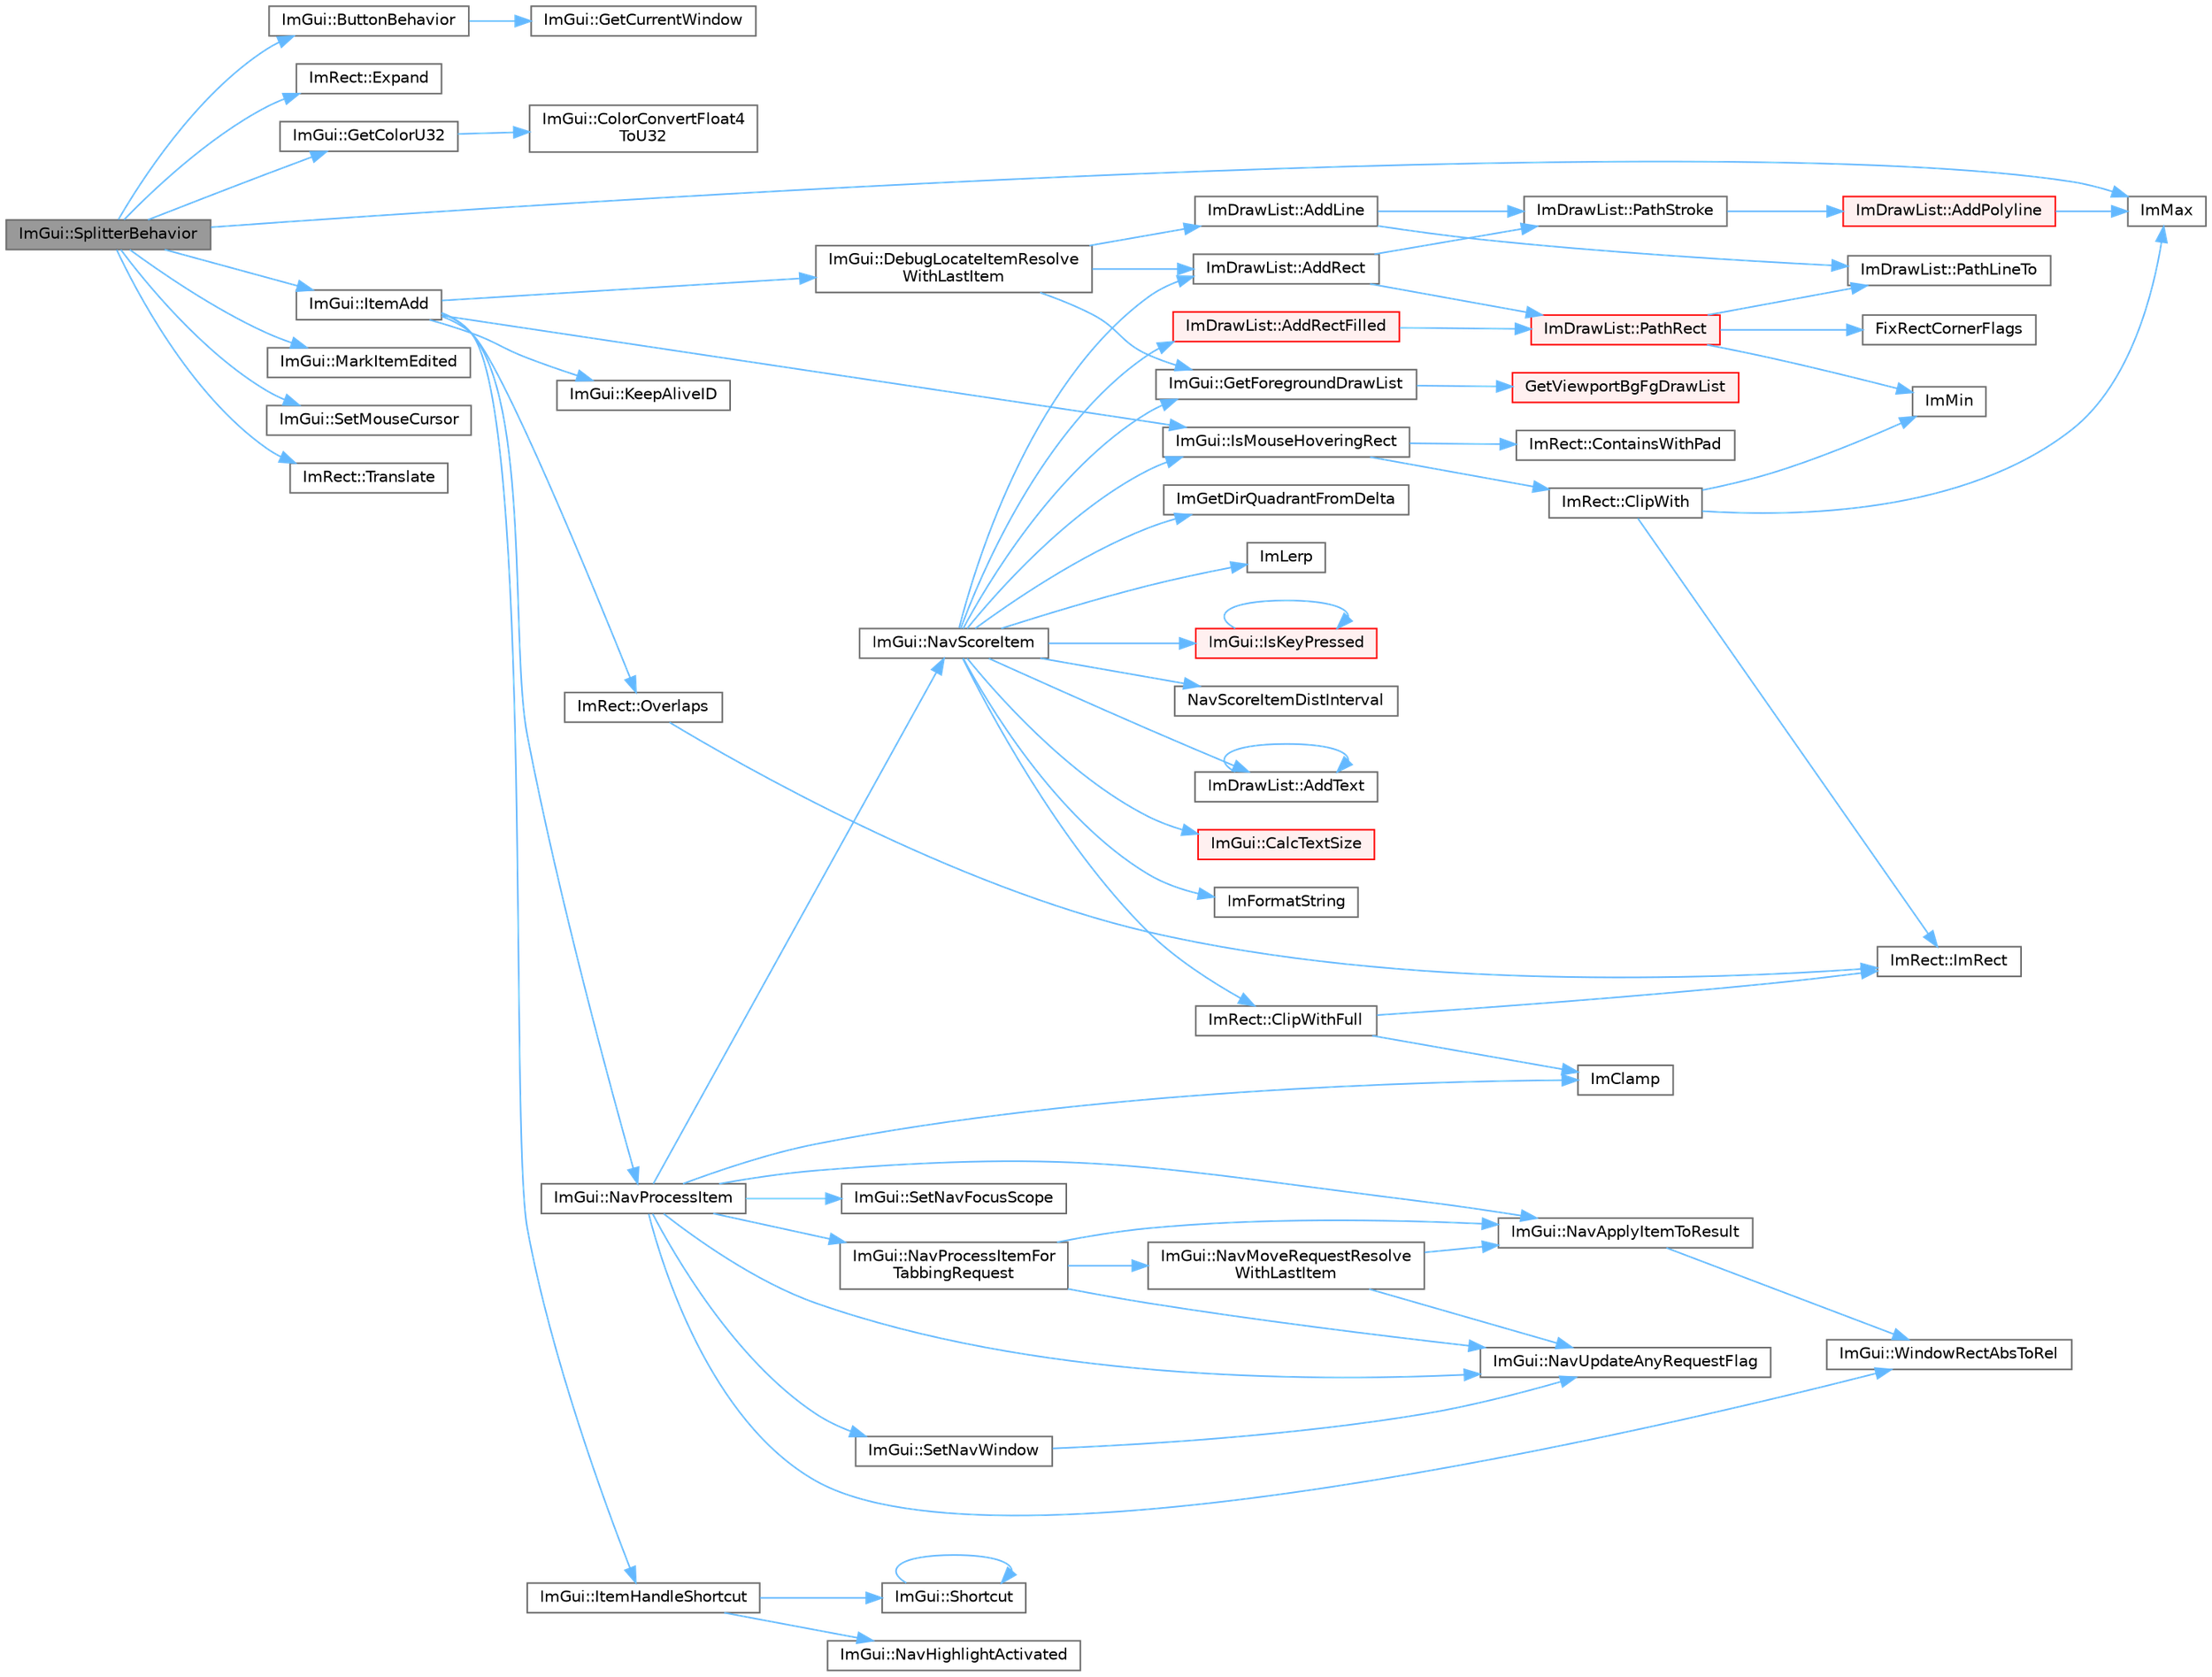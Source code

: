 digraph "ImGui::SplitterBehavior"
{
 // LATEX_PDF_SIZE
  bgcolor="transparent";
  edge [fontname=Helvetica,fontsize=10,labelfontname=Helvetica,labelfontsize=10];
  node [fontname=Helvetica,fontsize=10,shape=box,height=0.2,width=0.4];
  rankdir="LR";
  Node1 [id="Node000001",label="ImGui::SplitterBehavior",height=0.2,width=0.4,color="gray40", fillcolor="grey60", style="filled", fontcolor="black",tooltip=" "];
  Node1 -> Node2 [id="edge1_Node000001_Node000002",color="steelblue1",style="solid",tooltip=" "];
  Node2 [id="Node000002",label="ImGui::ButtonBehavior",height=0.2,width=0.4,color="grey40", fillcolor="white", style="filled",URL="$namespace_im_gui.html#a65a4f18b1bc8ce0f351687922089f374",tooltip=" "];
  Node2 -> Node3 [id="edge2_Node000002_Node000003",color="steelblue1",style="solid",tooltip=" "];
  Node3 [id="Node000003",label="ImGui::GetCurrentWindow",height=0.2,width=0.4,color="grey40", fillcolor="white", style="filled",URL="$namespace_im_gui.html#ac452417b5004ca16a814a72cff153526",tooltip=" "];
  Node1 -> Node4 [id="edge3_Node000001_Node000004",color="steelblue1",style="solid",tooltip=" "];
  Node4 [id="Node000004",label="ImRect::Expand",height=0.2,width=0.4,color="grey40", fillcolor="white", style="filled",URL="$struct_im_rect.html#af33a7424c3341d08acd69da30c27c753",tooltip=" "];
  Node1 -> Node5 [id="edge4_Node000001_Node000005",color="steelblue1",style="solid",tooltip=" "];
  Node5 [id="Node000005",label="ImGui::GetColorU32",height=0.2,width=0.4,color="grey40", fillcolor="white", style="filled",URL="$namespace_im_gui.html#a0de2d9bd347d9866511eb8d014e62556",tooltip=" "];
  Node5 -> Node6 [id="edge5_Node000005_Node000006",color="steelblue1",style="solid",tooltip=" "];
  Node6 [id="Node000006",label="ImGui::ColorConvertFloat4\lToU32",height=0.2,width=0.4,color="grey40", fillcolor="white", style="filled",URL="$namespace_im_gui.html#abe2691de0b1a71c774ab24cc91564a94",tooltip=" "];
  Node1 -> Node7 [id="edge6_Node000001_Node000007",color="steelblue1",style="solid",tooltip=" "];
  Node7 [id="Node000007",label="ImMax",height=0.2,width=0.4,color="grey40", fillcolor="white", style="filled",URL="$imgui__internal_8h.html#a7667efd95147d0422f140917c71a9226",tooltip=" "];
  Node1 -> Node8 [id="edge7_Node000001_Node000008",color="steelblue1",style="solid",tooltip=" "];
  Node8 [id="Node000008",label="ImGui::ItemAdd",height=0.2,width=0.4,color="grey40", fillcolor="white", style="filled",URL="$namespace_im_gui.html#a0c2ccafc8d403c02a6590ac21157b9ac",tooltip=" "];
  Node8 -> Node9 [id="edge8_Node000008_Node000009",color="steelblue1",style="solid",tooltip=" "];
  Node9 [id="Node000009",label="ImGui::DebugLocateItemResolve\lWithLastItem",height=0.2,width=0.4,color="grey40", fillcolor="white", style="filled",URL="$namespace_im_gui.html#ae8ab0d7dfc90af8e82db3ed9e7829219",tooltip=" "];
  Node9 -> Node10 [id="edge9_Node000009_Node000010",color="steelblue1",style="solid",tooltip=" "];
  Node10 [id="Node000010",label="ImDrawList::AddLine",height=0.2,width=0.4,color="grey40", fillcolor="white", style="filled",URL="$struct_im_draw_list.html#aa21e5a1c6e00239581f97d344fc0db61",tooltip=" "];
  Node10 -> Node11 [id="edge10_Node000010_Node000011",color="steelblue1",style="solid",tooltip=" "];
  Node11 [id="Node000011",label="ImDrawList::PathLineTo",height=0.2,width=0.4,color="grey40", fillcolor="white", style="filled",URL="$struct_im_draw_list.html#a828d944325ed58d8b57abd3647bffaaf",tooltip=" "];
  Node10 -> Node12 [id="edge11_Node000010_Node000012",color="steelblue1",style="solid",tooltip=" "];
  Node12 [id="Node000012",label="ImDrawList::PathStroke",height=0.2,width=0.4,color="grey40", fillcolor="white", style="filled",URL="$struct_im_draw_list.html#a60bf9040ef3d09b39c4ba8f5a2a68ae9",tooltip=" "];
  Node12 -> Node13 [id="edge12_Node000012_Node000013",color="steelblue1",style="solid",tooltip=" "];
  Node13 [id="Node000013",label="ImDrawList::AddPolyline",height=0.2,width=0.4,color="red", fillcolor="#FFF0F0", style="filled",URL="$struct_im_draw_list.html#abc568847b1113e624456436bfab1b307",tooltip=" "];
  Node13 -> Node7 [id="edge13_Node000013_Node000007",color="steelblue1",style="solid",tooltip=" "];
  Node9 -> Node17 [id="edge14_Node000009_Node000017",color="steelblue1",style="solid",tooltip=" "];
  Node17 [id="Node000017",label="ImDrawList::AddRect",height=0.2,width=0.4,color="grey40", fillcolor="white", style="filled",URL="$struct_im_draw_list.html#ad96f10a3e954fe0c5b7c96d4e205af7b",tooltip=" "];
  Node17 -> Node18 [id="edge15_Node000017_Node000018",color="steelblue1",style="solid",tooltip=" "];
  Node18 [id="Node000018",label="ImDrawList::PathRect",height=0.2,width=0.4,color="red", fillcolor="#FFF0F0", style="filled",URL="$struct_im_draw_list.html#a2251eb264ed8b17a253c409787375053",tooltip=" "];
  Node18 -> Node19 [id="edge16_Node000018_Node000019",color="steelblue1",style="solid",tooltip=" "];
  Node19 [id="Node000019",label="FixRectCornerFlags",height=0.2,width=0.4,color="grey40", fillcolor="white", style="filled",URL="$imgui__draw_8cpp.html#abc26563004ba48126f2e8b70ea0067af",tooltip=" "];
  Node18 -> Node20 [id="edge17_Node000018_Node000020",color="steelblue1",style="solid",tooltip=" "];
  Node20 [id="Node000020",label="ImMin",height=0.2,width=0.4,color="grey40", fillcolor="white", style="filled",URL="$imgui__internal_8h.html#a7f9d7828066a9d61b5630adcdf4655d3",tooltip=" "];
  Node18 -> Node11 [id="edge18_Node000018_Node000011",color="steelblue1",style="solid",tooltip=" "];
  Node17 -> Node12 [id="edge19_Node000017_Node000012",color="steelblue1",style="solid",tooltip=" "];
  Node9 -> Node26 [id="edge20_Node000009_Node000026",color="steelblue1",style="solid",tooltip=" "];
  Node26 [id="Node000026",label="ImGui::GetForegroundDrawList",height=0.2,width=0.4,color="grey40", fillcolor="white", style="filled",URL="$namespace_im_gui.html#a77e1a981b472415e6613a2bd0966d817",tooltip=" "];
  Node26 -> Node27 [id="edge21_Node000026_Node000027",color="steelblue1",style="solid",tooltip=" "];
  Node27 [id="Node000027",label="GetViewportBgFgDrawList",height=0.2,width=0.4,color="red", fillcolor="#FFF0F0", style="filled",URL="$imgui_8cpp.html#a86964372ace3c5efb9325a2162f04efd",tooltip=" "];
  Node8 -> Node33 [id="edge22_Node000008_Node000033",color="steelblue1",style="solid",tooltip=" "];
  Node33 [id="Node000033",label="ImGui::IsMouseHoveringRect",height=0.2,width=0.4,color="grey40", fillcolor="white", style="filled",URL="$namespace_im_gui.html#ae0b8ea0e06c457316d6aed6c5b2a1c25",tooltip=" "];
  Node33 -> Node34 [id="edge23_Node000033_Node000034",color="steelblue1",style="solid",tooltip=" "];
  Node34 [id="Node000034",label="ImRect::ClipWith",height=0.2,width=0.4,color="grey40", fillcolor="white", style="filled",URL="$struct_im_rect.html#ac02d5cf6ce0358aea9ed9df43d368f3f",tooltip=" "];
  Node34 -> Node7 [id="edge24_Node000034_Node000007",color="steelblue1",style="solid",tooltip=" "];
  Node34 -> Node20 [id="edge25_Node000034_Node000020",color="steelblue1",style="solid",tooltip=" "];
  Node34 -> Node35 [id="edge26_Node000034_Node000035",color="steelblue1",style="solid",tooltip=" "];
  Node35 [id="Node000035",label="ImRect::ImRect",height=0.2,width=0.4,color="grey40", fillcolor="white", style="filled",URL="$struct_im_rect.html#a1e9548c8a334dfd32eaf4d399aa740e9",tooltip=" "];
  Node33 -> Node36 [id="edge27_Node000033_Node000036",color="steelblue1",style="solid",tooltip=" "];
  Node36 [id="Node000036",label="ImRect::ContainsWithPad",height=0.2,width=0.4,color="grey40", fillcolor="white", style="filled",URL="$struct_im_rect.html#a8dbab244f4e5b786faa9684eb85110fc",tooltip=" "];
  Node8 -> Node37 [id="edge28_Node000008_Node000037",color="steelblue1",style="solid",tooltip=" "];
  Node37 [id="Node000037",label="ImGui::ItemHandleShortcut",height=0.2,width=0.4,color="grey40", fillcolor="white", style="filled",URL="$namespace_im_gui.html#a338deb537666a886cf3ece08c07e9fa9",tooltip=" "];
  Node37 -> Node38 [id="edge29_Node000037_Node000038",color="steelblue1",style="solid",tooltip=" "];
  Node38 [id="Node000038",label="ImGui::NavHighlightActivated",height=0.2,width=0.4,color="grey40", fillcolor="white", style="filled",URL="$namespace_im_gui.html#a3ea169ace83f149ae2b8c1a6d0f6d457",tooltip=" "];
  Node37 -> Node39 [id="edge30_Node000037_Node000039",color="steelblue1",style="solid",tooltip=" "];
  Node39 [id="Node000039",label="ImGui::Shortcut",height=0.2,width=0.4,color="grey40", fillcolor="white", style="filled",URL="$namespace_im_gui.html#a5a7ca2346e4eb2dfe08a396349df7995",tooltip=" "];
  Node39 -> Node39 [id="edge31_Node000039_Node000039",color="steelblue1",style="solid",tooltip=" "];
  Node8 -> Node40 [id="edge32_Node000008_Node000040",color="steelblue1",style="solid",tooltip=" "];
  Node40 [id="Node000040",label="ImGui::KeepAliveID",height=0.2,width=0.4,color="grey40", fillcolor="white", style="filled",URL="$namespace_im_gui.html#a85a245c78a9f7c351636bdad6e60c488",tooltip=" "];
  Node8 -> Node41 [id="edge33_Node000008_Node000041",color="steelblue1",style="solid",tooltip=" "];
  Node41 [id="Node000041",label="ImGui::NavProcessItem",height=0.2,width=0.4,color="grey40", fillcolor="white", style="filled",URL="$namespace_im_gui.html#aa217c2f0448788f3c064bf828a8f9d8f",tooltip=" "];
  Node41 -> Node25 [id="edge34_Node000041_Node000025",color="steelblue1",style="solid",tooltip=" "];
  Node25 [id="Node000025",label="ImClamp",height=0.2,width=0.4,color="grey40", fillcolor="white", style="filled",URL="$imgui__internal_8h.html#a6e61ede308bfd68c7434e17905a29fc8",tooltip=" "];
  Node41 -> Node42 [id="edge35_Node000041_Node000042",color="steelblue1",style="solid",tooltip=" "];
  Node42 [id="Node000042",label="ImGui::NavApplyItemToResult",height=0.2,width=0.4,color="grey40", fillcolor="white", style="filled",URL="$namespace_im_gui.html#afc3f5b074b158526cfe8531de843aa5f",tooltip=" "];
  Node42 -> Node43 [id="edge36_Node000042_Node000043",color="steelblue1",style="solid",tooltip=" "];
  Node43 [id="Node000043",label="ImGui::WindowRectAbsToRel",height=0.2,width=0.4,color="grey40", fillcolor="white", style="filled",URL="$namespace_im_gui.html#a06d8e9fae450c785dc8f61f6e03462a7",tooltip=" "];
  Node41 -> Node44 [id="edge37_Node000041_Node000044",color="steelblue1",style="solid",tooltip=" "];
  Node44 [id="Node000044",label="ImGui::NavProcessItemFor\lTabbingRequest",height=0.2,width=0.4,color="grey40", fillcolor="white", style="filled",URL="$namespace_im_gui.html#a6a225bee464b9da701c6554e3fd2e5ef",tooltip=" "];
  Node44 -> Node42 [id="edge38_Node000044_Node000042",color="steelblue1",style="solid",tooltip=" "];
  Node44 -> Node45 [id="edge39_Node000044_Node000045",color="steelblue1",style="solid",tooltip=" "];
  Node45 [id="Node000045",label="ImGui::NavMoveRequestResolve\lWithLastItem",height=0.2,width=0.4,color="grey40", fillcolor="white", style="filled",URL="$namespace_im_gui.html#ad71eb039682bb8e3bb950c67eeec4ed8",tooltip=" "];
  Node45 -> Node42 [id="edge40_Node000045_Node000042",color="steelblue1",style="solid",tooltip=" "];
  Node45 -> Node46 [id="edge41_Node000045_Node000046",color="steelblue1",style="solid",tooltip=" "];
  Node46 [id="Node000046",label="ImGui::NavUpdateAnyRequestFlag",height=0.2,width=0.4,color="grey40", fillcolor="white", style="filled",URL="$namespace_im_gui.html#a2cd868535661cdb5671214662f3c9388",tooltip=" "];
  Node44 -> Node46 [id="edge42_Node000044_Node000046",color="steelblue1",style="solid",tooltip=" "];
  Node41 -> Node47 [id="edge43_Node000041_Node000047",color="steelblue1",style="solid",tooltip=" "];
  Node47 [id="Node000047",label="ImGui::NavScoreItem",height=0.2,width=0.4,color="grey40", fillcolor="white", style="filled",URL="$namespace_im_gui.html#a3f63daa35c17837e05d2291af30cbd94",tooltip=" "];
  Node47 -> Node17 [id="edge44_Node000047_Node000017",color="steelblue1",style="solid",tooltip=" "];
  Node47 -> Node48 [id="edge45_Node000047_Node000048",color="steelblue1",style="solid",tooltip=" "];
  Node48 [id="Node000048",label="ImDrawList::AddRectFilled",height=0.2,width=0.4,color="red", fillcolor="#FFF0F0", style="filled",URL="$struct_im_draw_list.html#a6b16ab764160b0251d2e7b3bd08c1ffc",tooltip=" "];
  Node48 -> Node18 [id="edge46_Node000048_Node000018",color="steelblue1",style="solid",tooltip=" "];
  Node47 -> Node52 [id="edge47_Node000047_Node000052",color="steelblue1",style="solid",tooltip=" "];
  Node52 [id="Node000052",label="ImDrawList::AddText",height=0.2,width=0.4,color="grey40", fillcolor="white", style="filled",URL="$struct_im_draw_list.html#ac5221bd86b3429f6d5b6e6ffe454942d",tooltip=" "];
  Node52 -> Node52 [id="edge48_Node000052_Node000052",color="steelblue1",style="solid",tooltip=" "];
  Node47 -> Node53 [id="edge49_Node000047_Node000053",color="steelblue1",style="solid",tooltip=" "];
  Node53 [id="Node000053",label="ImGui::CalcTextSize",height=0.2,width=0.4,color="red", fillcolor="#FFF0F0", style="filled",URL="$namespace_im_gui.html#a848b9db6cc4a186751c0ecebcaadc33b",tooltip=" "];
  Node47 -> Node61 [id="edge50_Node000047_Node000061",color="steelblue1",style="solid",tooltip=" "];
  Node61 [id="Node000061",label="ImRect::ClipWithFull",height=0.2,width=0.4,color="grey40", fillcolor="white", style="filled",URL="$struct_im_rect.html#a32a5aaca4161b5ffa3f352d293a449ff",tooltip=" "];
  Node61 -> Node25 [id="edge51_Node000061_Node000025",color="steelblue1",style="solid",tooltip=" "];
  Node61 -> Node35 [id="edge52_Node000061_Node000035",color="steelblue1",style="solid",tooltip=" "];
  Node47 -> Node26 [id="edge53_Node000047_Node000026",color="steelblue1",style="solid",tooltip=" "];
  Node47 -> Node62 [id="edge54_Node000047_Node000062",color="steelblue1",style="solid",tooltip=" "];
  Node62 [id="Node000062",label="ImFormatString",height=0.2,width=0.4,color="grey40", fillcolor="white", style="filled",URL="$imgui_8cpp.html#a75ccaf7d676b1f567ba888ae42ac3809",tooltip=" "];
  Node47 -> Node63 [id="edge55_Node000047_Node000063",color="steelblue1",style="solid",tooltip=" "];
  Node63 [id="Node000063",label="ImGetDirQuadrantFromDelta",height=0.2,width=0.4,color="grey40", fillcolor="white", style="filled",URL="$imgui_8cpp.html#a250b0867d875c4c76b4fad89e7aaf498",tooltip=" "];
  Node47 -> Node64 [id="edge56_Node000047_Node000064",color="steelblue1",style="solid",tooltip=" "];
  Node64 [id="Node000064",label="ImLerp",height=0.2,width=0.4,color="grey40", fillcolor="white", style="filled",URL="$imgui__internal_8h.html#a1d7813429922346e44eebd82d13f777c",tooltip=" "];
  Node47 -> Node65 [id="edge57_Node000047_Node000065",color="steelblue1",style="solid",tooltip=" "];
  Node65 [id="Node000065",label="ImGui::IsKeyPressed",height=0.2,width=0.4,color="red", fillcolor="#FFF0F0", style="filled",URL="$namespace_im_gui.html#a477c2ef31c9641b158d78879780bd108",tooltip=" "];
  Node65 -> Node65 [id="edge58_Node000065_Node000065",color="steelblue1",style="solid",tooltip=" "];
  Node47 -> Node33 [id="edge59_Node000047_Node000033",color="steelblue1",style="solid",tooltip=" "];
  Node47 -> Node68 [id="edge60_Node000047_Node000068",color="steelblue1",style="solid",tooltip=" "];
  Node68 [id="Node000068",label="NavScoreItemDistInterval",height=0.2,width=0.4,color="grey40", fillcolor="white", style="filled",URL="$imgui_8cpp.html#a1bb7b58bee2ba15da988fb4c56f4cc89",tooltip=" "];
  Node41 -> Node46 [id="edge61_Node000041_Node000046",color="steelblue1",style="solid",tooltip=" "];
  Node41 -> Node69 [id="edge62_Node000041_Node000069",color="steelblue1",style="solid",tooltip=" "];
  Node69 [id="Node000069",label="ImGui::SetNavFocusScope",height=0.2,width=0.4,color="grey40", fillcolor="white", style="filled",URL="$namespace_im_gui.html#ada2736a9b034b93ba877f46577bc5e8b",tooltip=" "];
  Node41 -> Node70 [id="edge63_Node000041_Node000070",color="steelblue1",style="solid",tooltip=" "];
  Node70 [id="Node000070",label="ImGui::SetNavWindow",height=0.2,width=0.4,color="grey40", fillcolor="white", style="filled",URL="$namespace_im_gui.html#aa422c756f467e650d67b4fb1b74ff5a1",tooltip=" "];
  Node70 -> Node46 [id="edge64_Node000070_Node000046",color="steelblue1",style="solid",tooltip=" "];
  Node41 -> Node43 [id="edge65_Node000041_Node000043",color="steelblue1",style="solid",tooltip=" "];
  Node8 -> Node71 [id="edge66_Node000008_Node000071",color="steelblue1",style="solid",tooltip=" "];
  Node71 [id="Node000071",label="ImRect::Overlaps",height=0.2,width=0.4,color="grey40", fillcolor="white", style="filled",URL="$struct_im_rect.html#a0af3bade3781e5e7c6afdf71ccfb0d43",tooltip=" "];
  Node71 -> Node35 [id="edge67_Node000071_Node000035",color="steelblue1",style="solid",tooltip=" "];
  Node1 -> Node72 [id="edge68_Node000001_Node000072",color="steelblue1",style="solid",tooltip=" "];
  Node72 [id="Node000072",label="ImGui::MarkItemEdited",height=0.2,width=0.4,color="grey40", fillcolor="white", style="filled",URL="$namespace_im_gui.html#a83036681a36fbee2d35b5b57a1ef72e6",tooltip=" "];
  Node1 -> Node73 [id="edge69_Node000001_Node000073",color="steelblue1",style="solid",tooltip=" "];
  Node73 [id="Node000073",label="ImGui::SetMouseCursor",height=0.2,width=0.4,color="grey40", fillcolor="white", style="filled",URL="$namespace_im_gui.html#aca3237fd4efa0af7fc6b4eff6494dfce",tooltip=" "];
  Node1 -> Node74 [id="edge70_Node000001_Node000074",color="steelblue1",style="solid",tooltip=" "];
  Node74 [id="Node000074",label="ImRect::Translate",height=0.2,width=0.4,color="grey40", fillcolor="white", style="filled",URL="$struct_im_rect.html#a7f799afba3d1c61212448709d9e1a79b",tooltip=" "];
}
